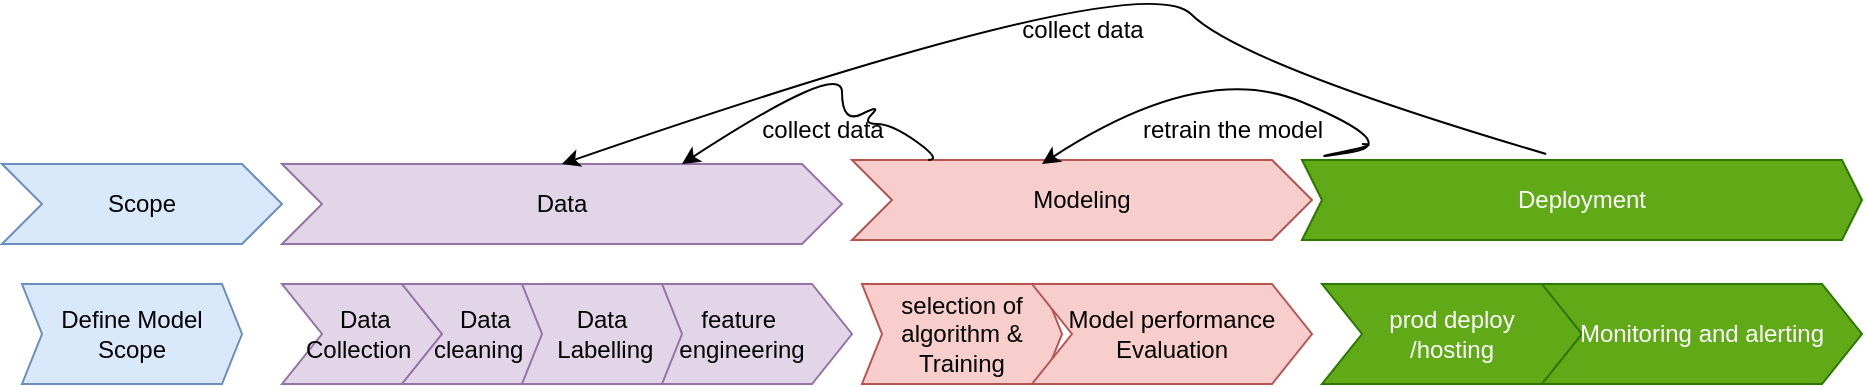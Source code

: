 <mxfile version="26.0.2">
  <diagram name="Page-1" id="wQ1_XcjWouDKxYmvAbNP">
    <mxGraphModel dx="1238" dy="570" grid="1" gridSize="10" guides="1" tooltips="1" connect="1" arrows="1" fold="1" page="1" pageScale="1" pageWidth="850" pageHeight="1100" math="0" shadow="0">
      <root>
        <mxCell id="0" />
        <mxCell id="1" parent="0" />
        <mxCell id="hL43udhw6yURbTifkkZJ-1" value="Scope" style="shape=step;perimeter=stepPerimeter;whiteSpace=wrap;html=1;fixedSize=1;fillColor=#dae8fc;strokeColor=#6c8ebf;" vertex="1" parent="1">
          <mxGeometry x="20" y="100" width="140" height="40" as="geometry" />
        </mxCell>
        <mxCell id="hL43udhw6yURbTifkkZJ-2" value="Data" style="shape=step;perimeter=stepPerimeter;whiteSpace=wrap;html=1;fixedSize=1;fillColor=#e1d5e7;strokeColor=#9673a6;" vertex="1" parent="1">
          <mxGeometry x="160" y="100" width="280" height="40" as="geometry" />
        </mxCell>
        <mxCell id="hL43udhw6yURbTifkkZJ-3" value="Modeling" style="shape=step;perimeter=stepPerimeter;whiteSpace=wrap;html=1;fixedSize=1;fillColor=#f8cecc;strokeColor=#b85450;" vertex="1" parent="1">
          <mxGeometry x="445" y="98" width="230" height="40" as="geometry" />
        </mxCell>
        <mxCell id="hL43udhw6yURbTifkkZJ-4" value="Deployment" style="shape=step;perimeter=stepPerimeter;whiteSpace=wrap;html=1;fixedSize=1;size=10;fillColor=#60a917;fontColor=#ffffff;strokeColor=#2D7600;" vertex="1" parent="1">
          <mxGeometry x="670" y="98" width="280" height="40" as="geometry" />
        </mxCell>
        <mxCell id="hL43udhw6yURbTifkkZJ-5" value="Define Model Scope" style="shape=step;perimeter=stepPerimeter;whiteSpace=wrap;html=1;fixedSize=1;size=10;fillColor=#dae8fc;strokeColor=#6c8ebf;" vertex="1" parent="1">
          <mxGeometry x="30" y="160" width="110" height="50" as="geometry" />
        </mxCell>
        <mxCell id="hL43udhw6yURbTifkkZJ-6" value="&amp;nbsp;Data Collection&amp;nbsp;" style="shape=step;perimeter=stepPerimeter;whiteSpace=wrap;html=1;fixedSize=1;fillColor=#e1d5e7;strokeColor=#9673a6;" vertex="1" parent="1">
          <mxGeometry x="160" y="160" width="80" height="50" as="geometry" />
        </mxCell>
        <mxCell id="hL43udhw6yURbTifkkZJ-10" value="feature&amp;nbsp;&lt;div&gt;engineering&lt;/div&gt;" style="shape=step;perimeter=stepPerimeter;whiteSpace=wrap;html=1;fixedSize=1;fillColor=#e1d5e7;strokeColor=#9673a6;" vertex="1" parent="1">
          <mxGeometry x="335" y="160" width="110" height="50" as="geometry" />
        </mxCell>
        <mxCell id="hL43udhw6yURbTifkkZJ-11" value="selection of algorithm &amp;amp; Training" style="shape=step;perimeter=stepPerimeter;whiteSpace=wrap;html=1;fixedSize=1;fillColor=#f8cecc;strokeColor=#b85450;size=10;" vertex="1" parent="1">
          <mxGeometry x="450" y="160" width="100" height="50" as="geometry" />
        </mxCell>
        <mxCell id="hL43udhw6yURbTifkkZJ-15" value="Model performance Evaluation" style="shape=step;perimeter=stepPerimeter;whiteSpace=wrap;html=1;fixedSize=1;fillColor=#f8cecc;strokeColor=#b85450;" vertex="1" parent="1">
          <mxGeometry x="535" y="160" width="140" height="50" as="geometry" />
        </mxCell>
        <mxCell id="hL43udhw6yURbTifkkZJ-16" value="prod deploy&lt;div&gt;/hosting&lt;/div&gt;" style="shape=step;perimeter=stepPerimeter;whiteSpace=wrap;html=1;fixedSize=1;size=20;fillColor=#60a917;fontColor=#ffffff;strokeColor=#2D7600;" vertex="1" parent="1">
          <mxGeometry x="680" y="160" width="130" height="50" as="geometry" />
        </mxCell>
        <mxCell id="hL43udhw6yURbTifkkZJ-17" value="Monitoring and alerting" style="shape=step;perimeter=stepPerimeter;whiteSpace=wrap;html=1;fixedSize=1;size=20;fillColor=#60a917;fontColor=#ffffff;strokeColor=#2D7600;" vertex="1" parent="1">
          <mxGeometry x="790" y="160" width="160" height="50" as="geometry" />
        </mxCell>
        <mxCell id="hL43udhw6yURbTifkkZJ-21" value="" style="curved=1;endArrow=classic;html=1;rounded=0;" edge="1" parent="1">
          <mxGeometry width="50" height="50" relative="1" as="geometry">
            <mxPoint x="700" y="90" as="sourcePoint" />
            <mxPoint x="540" y="100" as="targetPoint" />
            <Array as="points">
              <mxPoint x="710" y="90" />
              <mxPoint x="670" y="98" />
              <mxPoint x="720" y="90" />
              <mxPoint x="620" y="48" />
            </Array>
          </mxGeometry>
        </mxCell>
        <mxCell id="hL43udhw6yURbTifkkZJ-22" value="" style="curved=1;endArrow=classic;html=1;rounded=0;entryX=0.5;entryY=0;entryDx=0;entryDy=0;exitX=0.436;exitY=-0.075;exitDx=0;exitDy=0;exitPerimeter=0;" edge="1" parent="1" source="hL43udhw6yURbTifkkZJ-4" target="hL43udhw6yURbTifkkZJ-2">
          <mxGeometry width="50" height="50" relative="1" as="geometry">
            <mxPoint x="663.38" y="72" as="sourcePoint" />
            <mxPoint x="320" y="70" as="targetPoint" />
            <Array as="points">
              <mxPoint x="639.46" y="50" />
              <mxPoint x="589.46" />
            </Array>
          </mxGeometry>
        </mxCell>
        <mxCell id="hL43udhw6yURbTifkkZJ-23" value="collect data" style="text;html=1;align=center;verticalAlign=middle;resizable=0;points=[];autosize=1;strokeColor=none;fillColor=none;" vertex="1" parent="1">
          <mxGeometry x="520" y="18" width="80" height="30" as="geometry" />
        </mxCell>
        <mxCell id="hL43udhw6yURbTifkkZJ-24" value="retrain the model" style="text;html=1;align=center;verticalAlign=middle;resizable=0;points=[];autosize=1;strokeColor=none;fillColor=none;" vertex="1" parent="1">
          <mxGeometry x="580" y="68" width="110" height="30" as="geometry" />
        </mxCell>
        <mxCell id="hL43udhw6yURbTifkkZJ-25" value="" style="curved=1;endArrow=classic;html=1;rounded=0;exitX=0.189;exitY=-0.05;exitDx=0;exitDy=0;exitPerimeter=0;" edge="1" parent="1">
          <mxGeometry width="50" height="50" relative="1" as="geometry">
            <mxPoint x="483" y="98" as="sourcePoint" />
            <mxPoint x="360" y="100" as="targetPoint" />
            <Array as="points">
              <mxPoint x="490" y="98" />
              <mxPoint x="465" y="80" />
              <mxPoint x="450" y="80" />
              <mxPoint x="460" y="70" />
              <mxPoint x="440" y="80" />
              <mxPoint x="440" y="48" />
            </Array>
          </mxGeometry>
        </mxCell>
        <mxCell id="hL43udhw6yURbTifkkZJ-26" value="collect data" style="text;html=1;align=center;verticalAlign=middle;resizable=0;points=[];autosize=1;strokeColor=none;fillColor=none;" vertex="1" parent="1">
          <mxGeometry x="390" y="68" width="80" height="30" as="geometry" />
        </mxCell>
        <mxCell id="hL43udhw6yURbTifkkZJ-30" value="&amp;nbsp;Data cleaning&amp;nbsp;" style="shape=step;perimeter=stepPerimeter;whiteSpace=wrap;html=1;fixedSize=1;fillColor=#e1d5e7;strokeColor=#9673a6;" vertex="1" parent="1">
          <mxGeometry x="220" y="160" width="80" height="50" as="geometry" />
        </mxCell>
        <mxCell id="hL43udhw6yURbTifkkZJ-31" value="Data&lt;div&gt;&amp;nbsp;Labelling&lt;/div&gt;" style="shape=step;perimeter=stepPerimeter;whiteSpace=wrap;html=1;fixedSize=1;fillColor=#e1d5e7;strokeColor=#9673a6;size=10;" vertex="1" parent="1">
          <mxGeometry x="280" y="160" width="80" height="50" as="geometry" />
        </mxCell>
      </root>
    </mxGraphModel>
  </diagram>
</mxfile>
